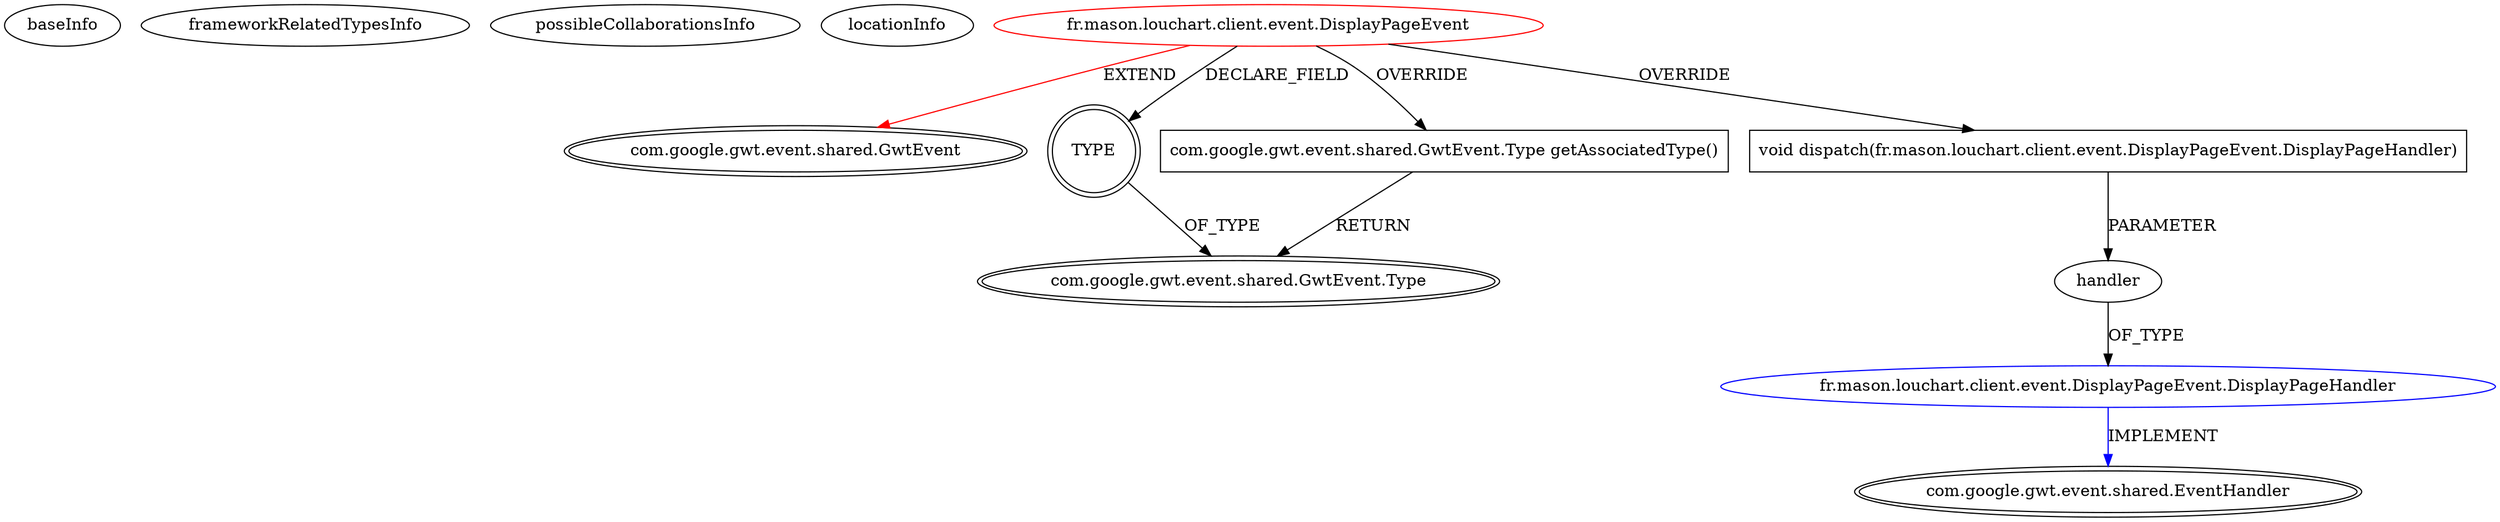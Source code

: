 digraph {
baseInfo[graphId=300,category="extension_graph",isAnonymous=false,possibleRelation=true]
frameworkRelatedTypesInfo[0="com.google.gwt.event.shared.GwtEvent"]
possibleCollaborationsInfo[0="300~OVERRIDING_METHOD_DECLARATION-PARAMETER_DECLARATION-~com.google.gwt.event.shared.GwtEvent ~com.google.gwt.event.shared.EventHandler ~false~false"]
locationInfo[projectName="Masonu-Sample_MVP_pattern_with_GWT",filePath="/Masonu-Sample_MVP_pattern_with_GWT/Sample_MVP_pattern_with_GWT-master/src/fr/mason/louchart/client/event/DisplayPageEvent.java",contextSignature="DisplayPageEvent",graphId="300"]
0[label="fr.mason.louchart.client.event.DisplayPageEvent",vertexType="ROOT_CLIENT_CLASS_DECLARATION",isFrameworkType=false,color=red]
1[label="com.google.gwt.event.shared.GwtEvent",vertexType="FRAMEWORK_CLASS_TYPE",isFrameworkType=true,peripheries=2]
2[label="TYPE",vertexType="FIELD_DECLARATION",isFrameworkType=true,peripheries=2,shape=circle]
3[label="com.google.gwt.event.shared.GwtEvent.Type",vertexType="FRAMEWORK_CLASS_TYPE",isFrameworkType=true,peripheries=2]
4[label="com.google.gwt.event.shared.GwtEvent.Type getAssociatedType()",vertexType="OVERRIDING_METHOD_DECLARATION",isFrameworkType=false,shape=box]
6[label="void dispatch(fr.mason.louchart.client.event.DisplayPageEvent.DisplayPageHandler)",vertexType="OVERRIDING_METHOD_DECLARATION",isFrameworkType=false,shape=box]
7[label="handler",vertexType="PARAMETER_DECLARATION",isFrameworkType=false]
8[label="fr.mason.louchart.client.event.DisplayPageEvent.DisplayPageHandler",vertexType="REFERENCE_CLIENT_CLASS_DECLARATION",isFrameworkType=false,color=blue]
9[label="com.google.gwt.event.shared.EventHandler",vertexType="FRAMEWORK_INTERFACE_TYPE",isFrameworkType=true,peripheries=2]
0->1[label="EXTEND",color=red]
0->2[label="DECLARE_FIELD"]
2->3[label="OF_TYPE"]
0->4[label="OVERRIDE"]
4->3[label="RETURN"]
0->6[label="OVERRIDE"]
8->9[label="IMPLEMENT",color=blue]
7->8[label="OF_TYPE"]
6->7[label="PARAMETER"]
}
